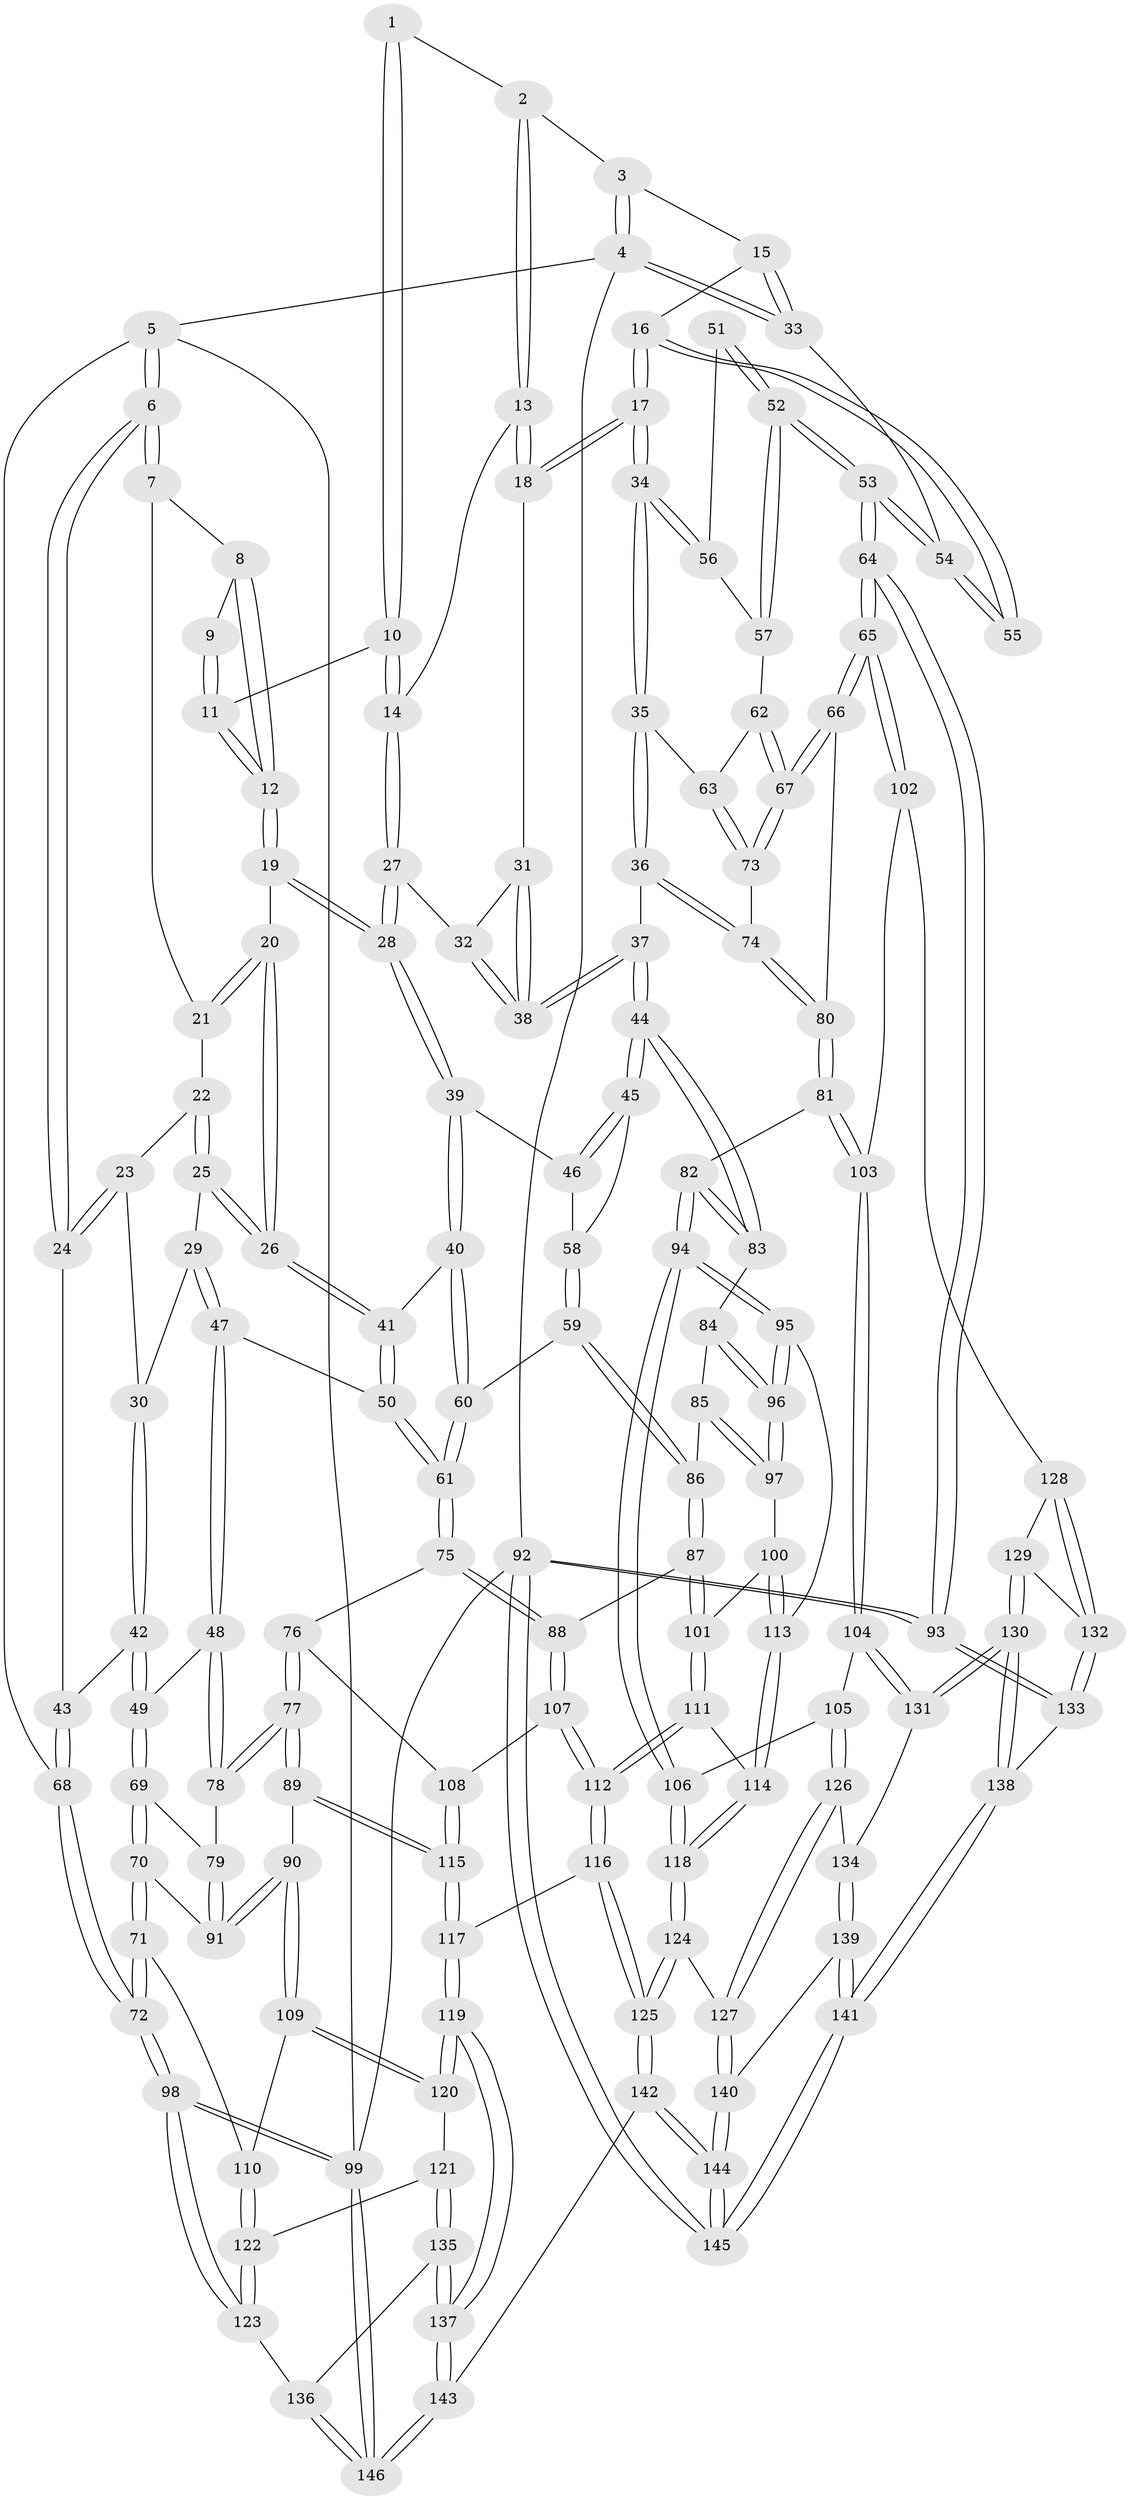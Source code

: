 // coarse degree distribution, {3: 0.45454545454545453, 2: 0.056818181818181816, 4: 0.4659090909090909, 5: 0.022727272727272728}
// Generated by graph-tools (version 1.1) at 2025/38/03/04/25 23:38:34]
// undirected, 146 vertices, 362 edges
graph export_dot {
  node [color=gray90,style=filled];
  1 [pos="+0.43107026683566535+0"];
  2 [pos="+0.8039594677593332+0"];
  3 [pos="+1+0"];
  4 [pos="+1+0"];
  5 [pos="+0+0"];
  6 [pos="+0+0"];
  7 [pos="+0.038820727833484066+0"];
  8 [pos="+0.2293611264067651+0"];
  9 [pos="+0.39563690735619117+0"];
  10 [pos="+0.4753333495129977+0.030795997108901182"];
  11 [pos="+0.3674854505421813+0.08055876049867658"];
  12 [pos="+0.3485606881671322+0.10071436649887942"];
  13 [pos="+0.7422172407831706+0.00411441720296699"];
  14 [pos="+0.5180702923323718+0.08955260370123337"];
  15 [pos="+0.922120038130896+0.1416472691705183"];
  16 [pos="+0.886876673526858+0.18835423886559627"];
  17 [pos="+0.8253337571207673+0.20431521009249828"];
  18 [pos="+0.746377507489943+0.03083253495379451"];
  19 [pos="+0.34520207557497173+0.10757560272713444"];
  20 [pos="+0.31302350830506587+0.12747260936679672"];
  21 [pos="+0.11963105262126626+0"];
  22 [pos="+0.1559822753250694+0.05798967791981623"];
  23 [pos="+0.15223463175950097+0.1318904673613893"];
  24 [pos="+0.08693367231817337+0.19430214024480838"];
  25 [pos="+0.2946054775077394+0.1541283213441547"];
  26 [pos="+0.2994138055954908+0.15299970178140673"];
  27 [pos="+0.505763128629203+0.147275462990158"];
  28 [pos="+0.48493366549897665+0.16688627817013274"];
  29 [pos="+0.2420448960131197+0.17778074283306974"];
  30 [pos="+0.2323220955513429+0.1767063297510751"];
  31 [pos="+0.6651211090460046+0.1291302441208175"];
  32 [pos="+0.5709683686332708+0.17849168195908852"];
  33 [pos="+1+0"];
  34 [pos="+0.8157338872327882+0.24209570903724245"];
  35 [pos="+0.8126814776301793+0.2509096141658623"];
  36 [pos="+0.7281978882336635+0.3165772172498399"];
  37 [pos="+0.6536824301736787+0.33864773367919576"];
  38 [pos="+0.6302458162150635+0.26392204753859566"];
  39 [pos="+0.46665713715031554+0.2191259140303148"];
  40 [pos="+0.3854271675820181+0.24620519028096757"];
  41 [pos="+0.33262350575081034+0.21457778954053586"];
  42 [pos="+0.09248959231560687+0.27229578695617895"];
  43 [pos="+0.08754240867594808+0.2676048044026213"];
  44 [pos="+0.6449699851065791+0.3464893604087498"];
  45 [pos="+0.6357184530713368+0.34567438465933487"];
  46 [pos="+0.4679470246450031+0.2213555973197696"];
  47 [pos="+0.21291530318682855+0.35085107862048587"];
  48 [pos="+0.2076357374794279+0.3518055487530237"];
  49 [pos="+0.09491545461525183+0.27589477764855197"];
  50 [pos="+0.22840833484327447+0.35256608794556515"];
  51 [pos="+0.9729198797298818+0.2490420409925052"];
  52 [pos="+1+0.3325820797244061"];
  53 [pos="+1+0.3566755897450869"];
  54 [pos="+1+0.15398827485425837"];
  55 [pos="+0.9415913526095684+0.19517664522235276"];
  56 [pos="+0.9750755628004827+0.2823281866681627"];
  57 [pos="+1+0.31234936128926105"];
  58 [pos="+0.4674476329031706+0.38396764275404516"];
  59 [pos="+0.4523413871186739+0.39456451824583"];
  60 [pos="+0.3668461741707025+0.38414340789942697"];
  61 [pos="+0.3318870546730736+0.3995908783793037"];
  62 [pos="+0.9276974052178598+0.3296086588440356"];
  63 [pos="+0.8467864202020668+0.28944595119488004"];
  64 [pos="+1+0.5357020752050833"];
  65 [pos="+1+0.5354473765081692"];
  66 [pos="+0.9912747507001445+0.4610428089753"];
  67 [pos="+0.9809558561135405+0.45059884427961777"];
  68 [pos="+0+0.2888269855500889"];
  69 [pos="+0.025356032733857028+0.4325252481658206"];
  70 [pos="+0+0.46139568327335034"];
  71 [pos="+0+0.49349418747872525"];
  72 [pos="+0+0.4941240505370005"];
  73 [pos="+0.8773687527740501+0.3971853702005023"];
  74 [pos="+0.8180331157228116+0.46707193380611234"];
  75 [pos="+0.33052106881189597+0.41830337638662"];
  76 [pos="+0.28858327515473037+0.5298274214850537"];
  77 [pos="+0.19330833008875395+0.5789814082777356"];
  78 [pos="+0.19307935204875487+0.3789448304356543"];
  79 [pos="+0.09636754600214059+0.4435632900169929"];
  80 [pos="+0.8197328038413824+0.48933325887349705"];
  81 [pos="+0.8104731647681831+0.5093687354547614"];
  82 [pos="+0.6983153895592775+0.4751495161436243"];
  83 [pos="+0.6444472303826264+0.3680162789197494"];
  84 [pos="+0.5983756909520648+0.4580708085111538"];
  85 [pos="+0.5287192825522665+0.4994680292110973"];
  86 [pos="+0.4830804782170443+0.4962681769124074"];
  87 [pos="+0.4508871580459145+0.5470640777274953"];
  88 [pos="+0.42748940302164645+0.5542234636296937"];
  89 [pos="+0.19040575767917206+0.5825621823808291"];
  90 [pos="+0.16431315038488384+0.5911083855114964"];
  91 [pos="+0.13338724807262828+0.5479112538251772"];
  92 [pos="+1+1"];
  93 [pos="+1+0.82372509663512"];
  94 [pos="+0.6601659737579219+0.6049331250850148"];
  95 [pos="+0.6499340133570484+0.6015133898630688"];
  96 [pos="+0.6345011342732608+0.5861469821189814"];
  97 [pos="+0.5684536080810751+0.5609770334002692"];
  98 [pos="+0+0.7559500691902674"];
  99 [pos="+0+1"];
  100 [pos="+0.5091581754571225+0.5923397500031817"];
  101 [pos="+0.4838002874270453+0.5817015504512699"];
  102 [pos="+0.8850911113101657+0.6344809677361574"];
  103 [pos="+0.8169276770751555+0.6295633268176133"];
  104 [pos="+0.80265389840664+0.6390171209572"];
  105 [pos="+0.7397613730058862+0.6405810002331103"];
  106 [pos="+0.6737541929533823+0.6172813630417056"];
  107 [pos="+0.39966076165721964+0.577593024914441"];
  108 [pos="+0.3733655298991726+0.58133054068279"];
  109 [pos="+0.15027208430155622+0.6050293288469154"];
  110 [pos="+0.11792449187411219+0.6111443195537346"];
  111 [pos="+0.4637290286917437+0.6835625270721208"];
  112 [pos="+0.43858881053894094+0.6949824937531567"];
  113 [pos="+0.543490993249232+0.6507442408777455"];
  114 [pos="+0.5293260379941782+0.6780305462772396"];
  115 [pos="+0.3072780310342376+0.6904636229529237"];
  116 [pos="+0.3784176429263227+0.7825829563223787"];
  117 [pos="+0.33832985769325724+0.7845977378885612"];
  118 [pos="+0.5824075864625924+0.766467097329492"];
  119 [pos="+0.33611881734919324+0.7863935653092538"];
  120 [pos="+0.1534205870389019+0.6810861074492341"];
  121 [pos="+0.13913421054283584+0.7520331062757662"];
  122 [pos="+0.009560687056296247+0.7025535491620298"];
  123 [pos="+0+0.7564875246354219"];
  124 [pos="+0.5852988525953605+0.8260951701752477"];
  125 [pos="+0.5262056208469983+0.8670193172707036"];
  126 [pos="+0.6646271841970169+0.8077503121218998"];
  127 [pos="+0.6226646425193846+0.8280616866081526"];
  128 [pos="+0.915463928082022+0.7136996015392941"];
  129 [pos="+0.8760566720903886+0.8133310230735847"];
  130 [pos="+0.8451568898248539+0.8277753899976362"];
  131 [pos="+0.8066951926715329+0.8066738511232465"];
  132 [pos="+0.9989501646441925+0.8022091539065502"];
  133 [pos="+1+0.8346598113855233"];
  134 [pos="+0.7906528644903154+0.8143156219646159"];
  135 [pos="+0.1559564787950351+0.8524200041629535"];
  136 [pos="+0.142146586301656+0.8576598060867819"];
  137 [pos="+0.25458864677045956+0.8701083902305493"];
  138 [pos="+0.885632913906023+0.939905325293614"];
  139 [pos="+0.7585619008067306+0.8926090971207613"];
  140 [pos="+0.6983284650927747+0.9145427069739858"];
  141 [pos="+0.8568717819945111+1"];
  142 [pos="+0.5019501628260254+1"];
  143 [pos="+0.3495424071110906+1"];
  144 [pos="+0.7094925193932545+1"];
  145 [pos="+0.8242743152437317+1"];
  146 [pos="+0+1"];
  1 -- 2;
  1 -- 10;
  1 -- 10;
  2 -- 3;
  2 -- 13;
  2 -- 13;
  3 -- 4;
  3 -- 4;
  3 -- 15;
  4 -- 5;
  4 -- 33;
  4 -- 33;
  4 -- 92;
  5 -- 6;
  5 -- 6;
  5 -- 68;
  5 -- 99;
  6 -- 7;
  6 -- 7;
  6 -- 24;
  6 -- 24;
  7 -- 8;
  7 -- 21;
  8 -- 9;
  8 -- 12;
  8 -- 12;
  9 -- 11;
  9 -- 11;
  10 -- 11;
  10 -- 14;
  10 -- 14;
  11 -- 12;
  11 -- 12;
  12 -- 19;
  12 -- 19;
  13 -- 14;
  13 -- 18;
  13 -- 18;
  14 -- 27;
  14 -- 27;
  15 -- 16;
  15 -- 33;
  15 -- 33;
  16 -- 17;
  16 -- 17;
  16 -- 55;
  16 -- 55;
  17 -- 18;
  17 -- 18;
  17 -- 34;
  17 -- 34;
  18 -- 31;
  19 -- 20;
  19 -- 28;
  19 -- 28;
  20 -- 21;
  20 -- 21;
  20 -- 26;
  20 -- 26;
  21 -- 22;
  22 -- 23;
  22 -- 25;
  22 -- 25;
  23 -- 24;
  23 -- 24;
  23 -- 30;
  24 -- 43;
  25 -- 26;
  25 -- 26;
  25 -- 29;
  26 -- 41;
  26 -- 41;
  27 -- 28;
  27 -- 28;
  27 -- 32;
  28 -- 39;
  28 -- 39;
  29 -- 30;
  29 -- 47;
  29 -- 47;
  30 -- 42;
  30 -- 42;
  31 -- 32;
  31 -- 38;
  31 -- 38;
  32 -- 38;
  32 -- 38;
  33 -- 54;
  34 -- 35;
  34 -- 35;
  34 -- 56;
  34 -- 56;
  35 -- 36;
  35 -- 36;
  35 -- 63;
  36 -- 37;
  36 -- 74;
  36 -- 74;
  37 -- 38;
  37 -- 38;
  37 -- 44;
  37 -- 44;
  39 -- 40;
  39 -- 40;
  39 -- 46;
  40 -- 41;
  40 -- 60;
  40 -- 60;
  41 -- 50;
  41 -- 50;
  42 -- 43;
  42 -- 49;
  42 -- 49;
  43 -- 68;
  43 -- 68;
  44 -- 45;
  44 -- 45;
  44 -- 83;
  44 -- 83;
  45 -- 46;
  45 -- 46;
  45 -- 58;
  46 -- 58;
  47 -- 48;
  47 -- 48;
  47 -- 50;
  48 -- 49;
  48 -- 78;
  48 -- 78;
  49 -- 69;
  49 -- 69;
  50 -- 61;
  50 -- 61;
  51 -- 52;
  51 -- 52;
  51 -- 56;
  52 -- 53;
  52 -- 53;
  52 -- 57;
  52 -- 57;
  53 -- 54;
  53 -- 54;
  53 -- 64;
  53 -- 64;
  54 -- 55;
  54 -- 55;
  56 -- 57;
  57 -- 62;
  58 -- 59;
  58 -- 59;
  59 -- 60;
  59 -- 86;
  59 -- 86;
  60 -- 61;
  60 -- 61;
  61 -- 75;
  61 -- 75;
  62 -- 63;
  62 -- 67;
  62 -- 67;
  63 -- 73;
  63 -- 73;
  64 -- 65;
  64 -- 65;
  64 -- 93;
  64 -- 93;
  65 -- 66;
  65 -- 66;
  65 -- 102;
  65 -- 102;
  66 -- 67;
  66 -- 67;
  66 -- 80;
  67 -- 73;
  67 -- 73;
  68 -- 72;
  68 -- 72;
  69 -- 70;
  69 -- 70;
  69 -- 79;
  70 -- 71;
  70 -- 71;
  70 -- 91;
  71 -- 72;
  71 -- 72;
  71 -- 110;
  72 -- 98;
  72 -- 98;
  73 -- 74;
  74 -- 80;
  74 -- 80;
  75 -- 76;
  75 -- 88;
  75 -- 88;
  76 -- 77;
  76 -- 77;
  76 -- 108;
  77 -- 78;
  77 -- 78;
  77 -- 89;
  77 -- 89;
  78 -- 79;
  79 -- 91;
  79 -- 91;
  80 -- 81;
  80 -- 81;
  81 -- 82;
  81 -- 103;
  81 -- 103;
  82 -- 83;
  82 -- 83;
  82 -- 94;
  82 -- 94;
  83 -- 84;
  84 -- 85;
  84 -- 96;
  84 -- 96;
  85 -- 86;
  85 -- 97;
  85 -- 97;
  86 -- 87;
  86 -- 87;
  87 -- 88;
  87 -- 101;
  87 -- 101;
  88 -- 107;
  88 -- 107;
  89 -- 90;
  89 -- 115;
  89 -- 115;
  90 -- 91;
  90 -- 91;
  90 -- 109;
  90 -- 109;
  92 -- 93;
  92 -- 93;
  92 -- 145;
  92 -- 145;
  92 -- 99;
  93 -- 133;
  93 -- 133;
  94 -- 95;
  94 -- 95;
  94 -- 106;
  94 -- 106;
  95 -- 96;
  95 -- 96;
  95 -- 113;
  96 -- 97;
  96 -- 97;
  97 -- 100;
  98 -- 99;
  98 -- 99;
  98 -- 123;
  98 -- 123;
  99 -- 146;
  99 -- 146;
  100 -- 101;
  100 -- 113;
  100 -- 113;
  101 -- 111;
  101 -- 111;
  102 -- 103;
  102 -- 128;
  103 -- 104;
  103 -- 104;
  104 -- 105;
  104 -- 131;
  104 -- 131;
  105 -- 106;
  105 -- 126;
  105 -- 126;
  106 -- 118;
  106 -- 118;
  107 -- 108;
  107 -- 112;
  107 -- 112;
  108 -- 115;
  108 -- 115;
  109 -- 110;
  109 -- 120;
  109 -- 120;
  110 -- 122;
  110 -- 122;
  111 -- 112;
  111 -- 112;
  111 -- 114;
  112 -- 116;
  112 -- 116;
  113 -- 114;
  113 -- 114;
  114 -- 118;
  114 -- 118;
  115 -- 117;
  115 -- 117;
  116 -- 117;
  116 -- 125;
  116 -- 125;
  117 -- 119;
  117 -- 119;
  118 -- 124;
  118 -- 124;
  119 -- 120;
  119 -- 120;
  119 -- 137;
  119 -- 137;
  120 -- 121;
  121 -- 122;
  121 -- 135;
  121 -- 135;
  122 -- 123;
  122 -- 123;
  123 -- 136;
  124 -- 125;
  124 -- 125;
  124 -- 127;
  125 -- 142;
  125 -- 142;
  126 -- 127;
  126 -- 127;
  126 -- 134;
  127 -- 140;
  127 -- 140;
  128 -- 129;
  128 -- 132;
  128 -- 132;
  129 -- 130;
  129 -- 130;
  129 -- 132;
  130 -- 131;
  130 -- 131;
  130 -- 138;
  130 -- 138;
  131 -- 134;
  132 -- 133;
  132 -- 133;
  133 -- 138;
  134 -- 139;
  134 -- 139;
  135 -- 136;
  135 -- 137;
  135 -- 137;
  136 -- 146;
  136 -- 146;
  137 -- 143;
  137 -- 143;
  138 -- 141;
  138 -- 141;
  139 -- 140;
  139 -- 141;
  139 -- 141;
  140 -- 144;
  140 -- 144;
  141 -- 145;
  141 -- 145;
  142 -- 143;
  142 -- 144;
  142 -- 144;
  143 -- 146;
  143 -- 146;
  144 -- 145;
  144 -- 145;
}
